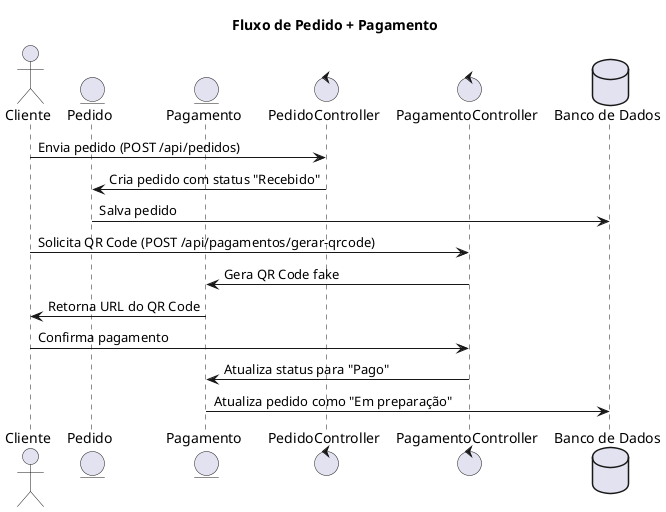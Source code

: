 
@startuml PedidoPagamento
title Fluxo de Pedido + Pagamento

actor Cliente
entity "Pedido" as Pedido
entity "Pagamento" as Pagamento
control "PedidoController" as PedidoCtrl
control "PagamentoController" as PagamentoCtrl
database "Banco de Dados" as DB

Cliente -> PedidoCtrl : Envia pedido (POST /api/pedidos)
PedidoCtrl -> Pedido : Cria pedido com status "Recebido"
Pedido -> DB : Salva pedido

Cliente -> PagamentoCtrl : Solicita QR Code (POST /api/pagamentos/gerar-qrcode)
PagamentoCtrl -> Pagamento : Gera QR Code fake
Pagamento -> Cliente : Retorna URL do QR Code

Cliente -> PagamentoCtrl : Confirma pagamento
PagamentoCtrl -> Pagamento : Atualiza status para "Pago"
Pagamento -> DB : Atualiza pedido como "Em preparação"

@enduml
